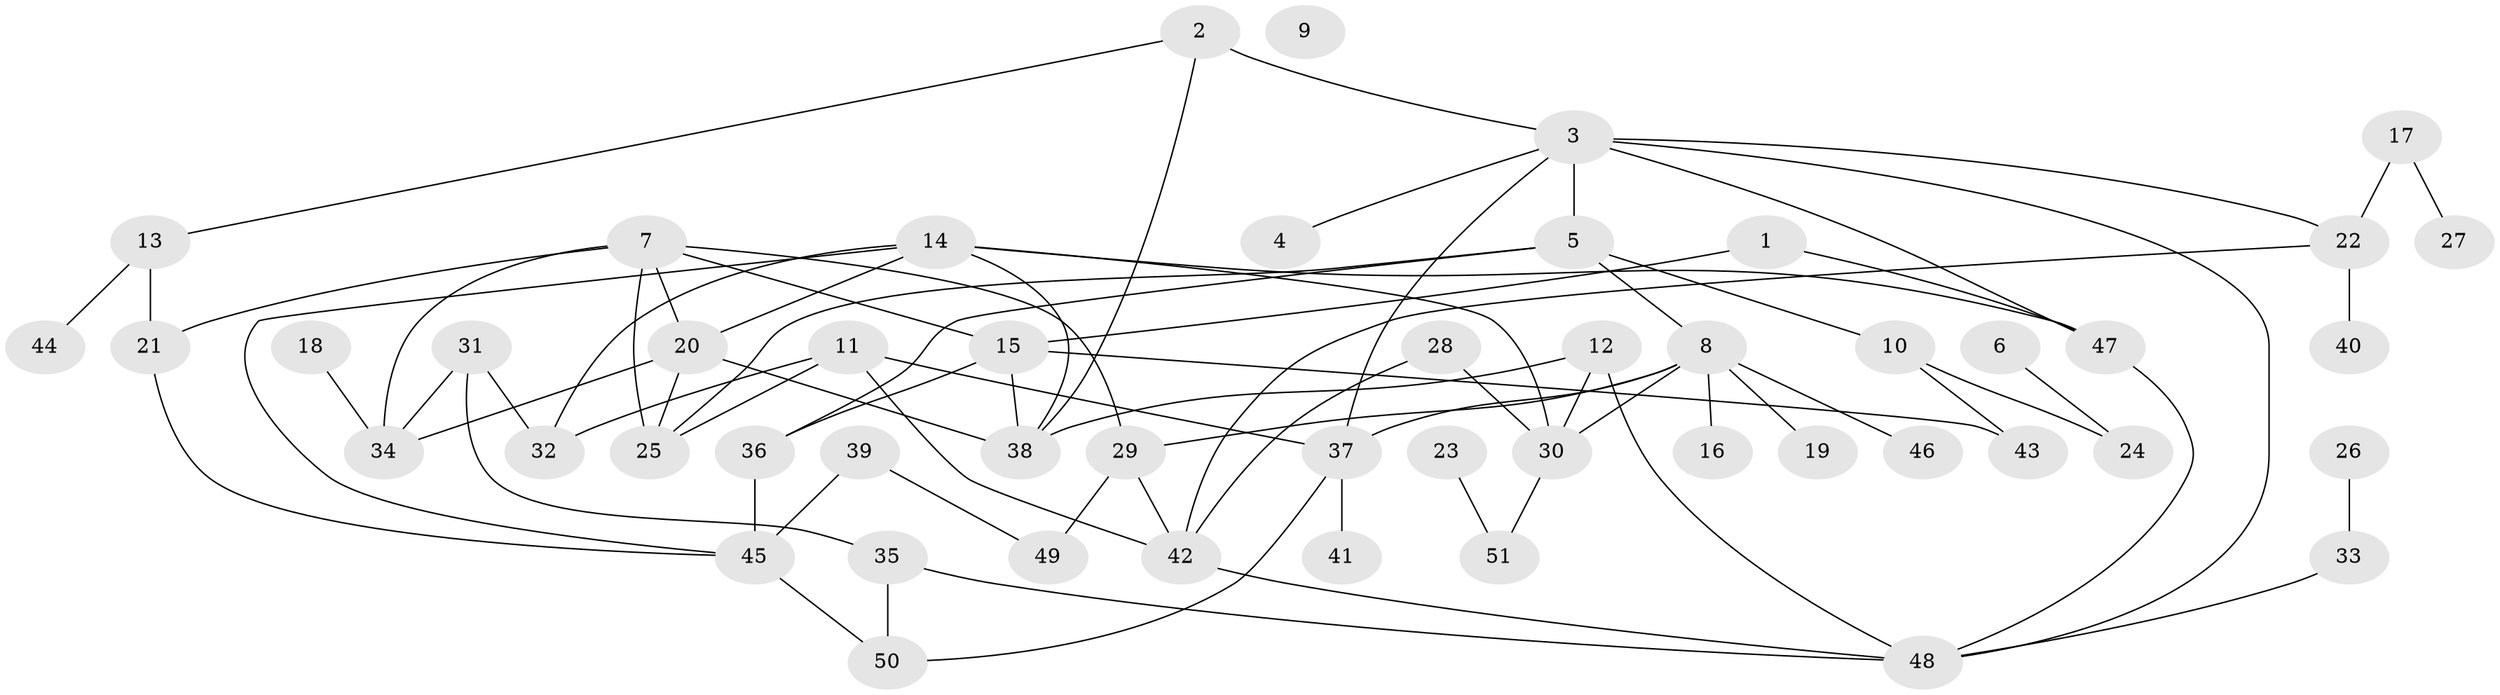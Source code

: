 // coarse degree distribution, {2: 0.06060606060606061, 4: 0.06060606060606061, 8: 0.06060606060606061, 1: 0.3333333333333333, 6: 0.18181818181818182, 7: 0.030303030303030304, 0: 0.030303030303030304, 3: 0.09090909090909091, 5: 0.15151515151515152}
// Generated by graph-tools (version 1.1) at 2025/41/03/06/25 10:41:21]
// undirected, 51 vertices, 78 edges
graph export_dot {
graph [start="1"]
  node [color=gray90,style=filled];
  1;
  2;
  3;
  4;
  5;
  6;
  7;
  8;
  9;
  10;
  11;
  12;
  13;
  14;
  15;
  16;
  17;
  18;
  19;
  20;
  21;
  22;
  23;
  24;
  25;
  26;
  27;
  28;
  29;
  30;
  31;
  32;
  33;
  34;
  35;
  36;
  37;
  38;
  39;
  40;
  41;
  42;
  43;
  44;
  45;
  46;
  47;
  48;
  49;
  50;
  51;
  1 -- 15;
  1 -- 47;
  2 -- 3;
  2 -- 13;
  2 -- 38;
  3 -- 4;
  3 -- 5;
  3 -- 22;
  3 -- 37;
  3 -- 47;
  3 -- 48;
  5 -- 8;
  5 -- 10;
  5 -- 25;
  5 -- 36;
  6 -- 24;
  7 -- 15;
  7 -- 20;
  7 -- 21;
  7 -- 25;
  7 -- 29;
  7 -- 34;
  8 -- 16;
  8 -- 19;
  8 -- 29;
  8 -- 30;
  8 -- 37;
  8 -- 46;
  10 -- 24;
  10 -- 43;
  11 -- 25;
  11 -- 32;
  11 -- 37;
  11 -- 42;
  12 -- 30;
  12 -- 38;
  12 -- 48;
  13 -- 21;
  13 -- 44;
  14 -- 20;
  14 -- 30;
  14 -- 32;
  14 -- 38;
  14 -- 45;
  14 -- 47;
  15 -- 36;
  15 -- 38;
  15 -- 43;
  17 -- 22;
  17 -- 27;
  18 -- 34;
  20 -- 25;
  20 -- 34;
  20 -- 38;
  21 -- 45;
  22 -- 40;
  22 -- 42;
  23 -- 51;
  26 -- 33;
  28 -- 30;
  28 -- 42;
  29 -- 42;
  29 -- 49;
  30 -- 51;
  31 -- 32;
  31 -- 34;
  31 -- 35;
  33 -- 48;
  35 -- 48;
  35 -- 50;
  36 -- 45;
  37 -- 41;
  37 -- 50;
  39 -- 45;
  39 -- 49;
  42 -- 48;
  45 -- 50;
  47 -- 48;
}
